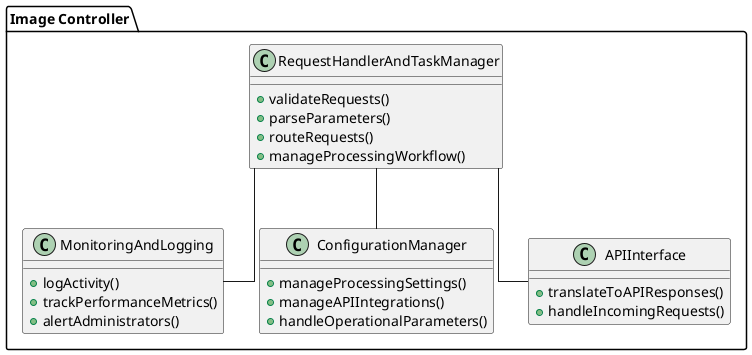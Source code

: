 @startuml ImageControllerComponents

skinparam linetype ortho

package "Image Controller" {

    class RequestHandlerAndTaskManager {
        + validateRequests()
        + parseParameters()
        + routeRequests()
        + manageProcessingWorkflow()
    }


    class MonitoringAndLogging {
        + logActivity()
        + trackPerformanceMetrics()
        + alertAdministrators()
    }


    class ConfigurationManager {
        + manageProcessingSettings()
        + manageAPIIntegrations()
        + handleOperationalParameters()
    }

    class APIInterface {
        + translateToAPIResponses()
        + handleIncomingRequests()
    }

    ' Connections
    RequestHandlerAndTaskManager -- MonitoringAndLogging 
    RequestHandlerAndTaskManager -- ConfigurationManager 
    RequestHandlerAndTaskManager -- APIInterface 
}

@enduml